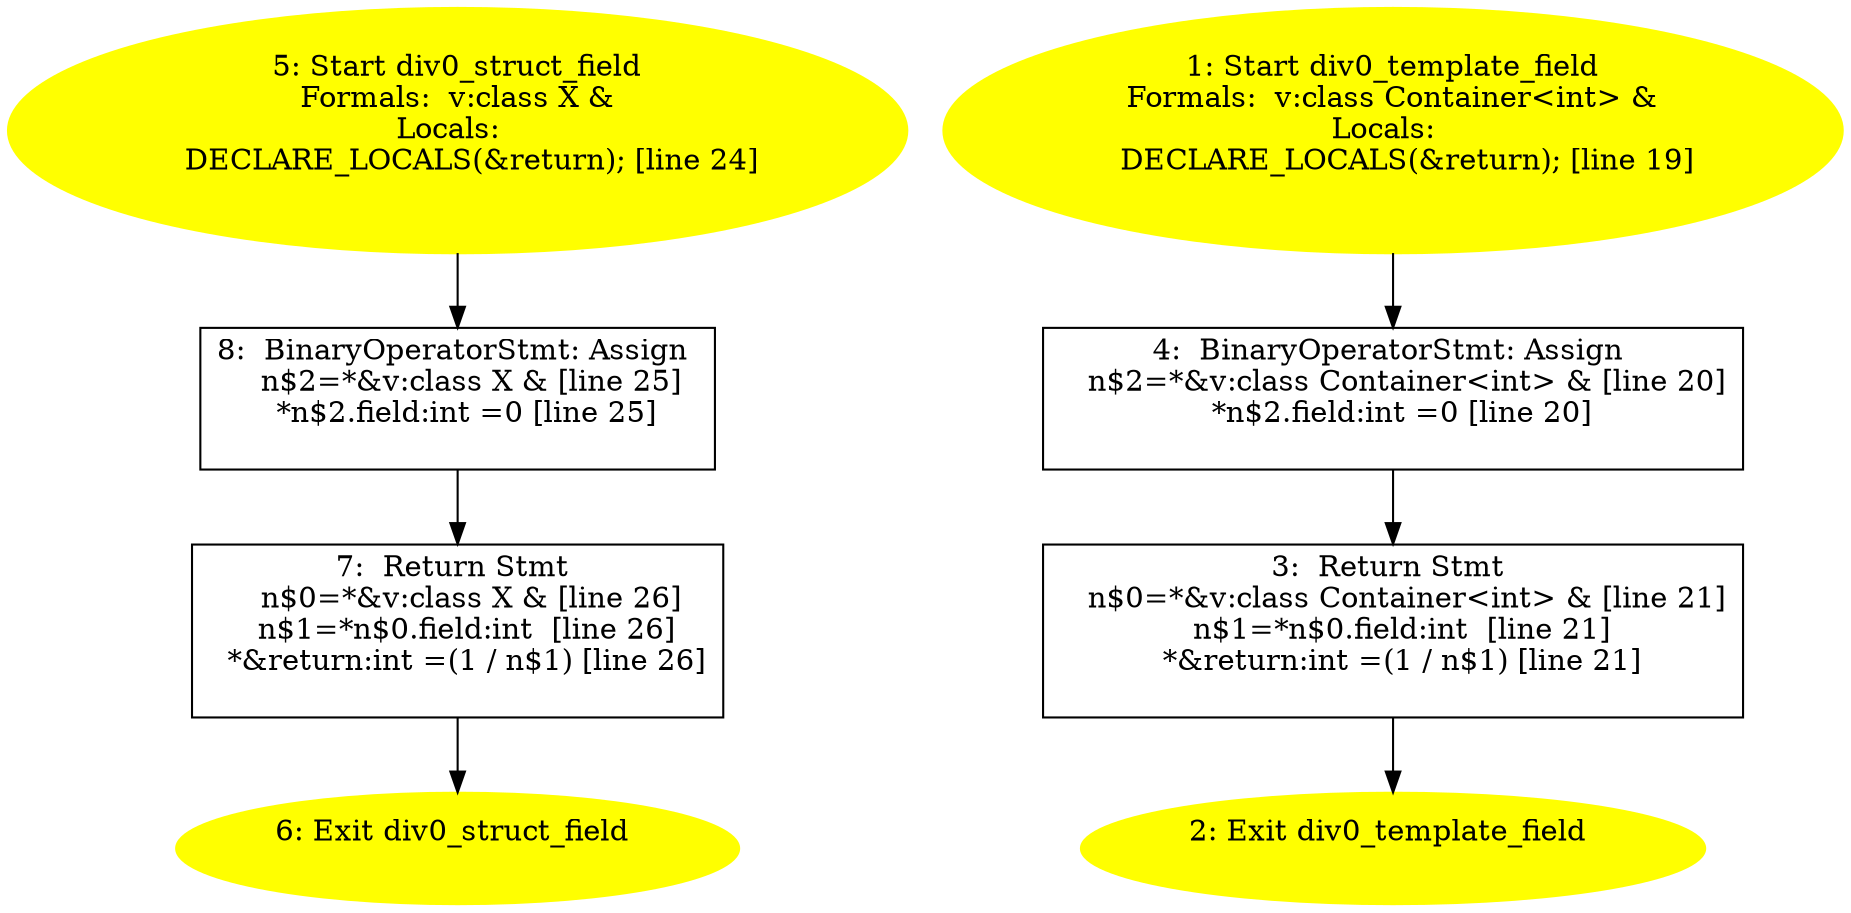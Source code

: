 /* @generated */
digraph iCFG {
8 [label="8:  BinaryOperatorStmt: Assign \n   n$2=*&v:class X & [line 25]\n  *n$2.field:int =0 [line 25]\n " shape="box"]
	

	 8 -> 7 ;
7 [label="7:  Return Stmt \n   n$0=*&v:class X & [line 26]\n  n$1=*n$0.field:int  [line 26]\n  *&return:int =(1 / n$1) [line 26]\n " shape="box"]
	

	 7 -> 6 ;
6 [label="6: Exit div0_struct_field \n  " color=yellow style=filled]
	

5 [label="5: Start div0_struct_field\nFormals:  v:class X &\nLocals:  \n   DECLARE_LOCALS(&return); [line 24]\n " color=yellow style=filled]
	

	 5 -> 8 ;
4 [label="4:  BinaryOperatorStmt: Assign \n   n$2=*&v:class Container<int> & [line 20]\n  *n$2.field:int =0 [line 20]\n " shape="box"]
	

	 4 -> 3 ;
3 [label="3:  Return Stmt \n   n$0=*&v:class Container<int> & [line 21]\n  n$1=*n$0.field:int  [line 21]\n  *&return:int =(1 / n$1) [line 21]\n " shape="box"]
	

	 3 -> 2 ;
2 [label="2: Exit div0_template_field \n  " color=yellow style=filled]
	

1 [label="1: Start div0_template_field\nFormals:  v:class Container<int> &\nLocals:  \n   DECLARE_LOCALS(&return); [line 19]\n " color=yellow style=filled]
	

	 1 -> 4 ;
}
